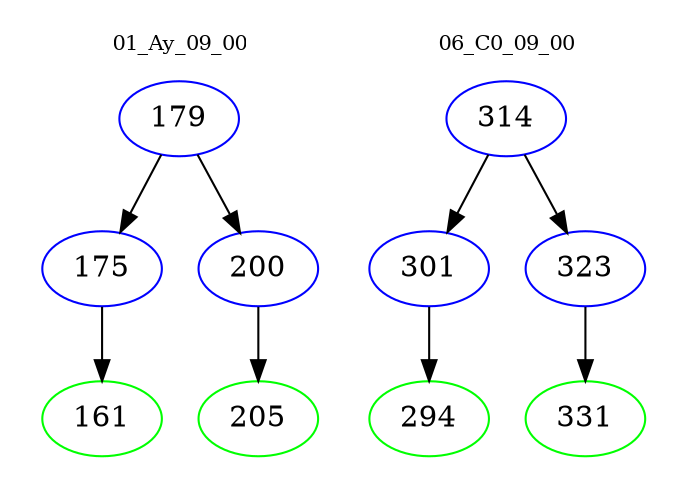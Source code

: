 digraph{
subgraph cluster_0 {
color = white
label = "01_Ay_09_00";
fontsize=10;
T0_179 [label="179", color="blue"]
T0_179 -> T0_175 [color="black"]
T0_175 [label="175", color="blue"]
T0_175 -> T0_161 [color="black"]
T0_161 [label="161", color="green"]
T0_179 -> T0_200 [color="black"]
T0_200 [label="200", color="blue"]
T0_200 -> T0_205 [color="black"]
T0_205 [label="205", color="green"]
}
subgraph cluster_1 {
color = white
label = "06_C0_09_00";
fontsize=10;
T1_314 [label="314", color="blue"]
T1_314 -> T1_301 [color="black"]
T1_301 [label="301", color="blue"]
T1_301 -> T1_294 [color="black"]
T1_294 [label="294", color="green"]
T1_314 -> T1_323 [color="black"]
T1_323 [label="323", color="blue"]
T1_323 -> T1_331 [color="black"]
T1_331 [label="331", color="green"]
}
}
